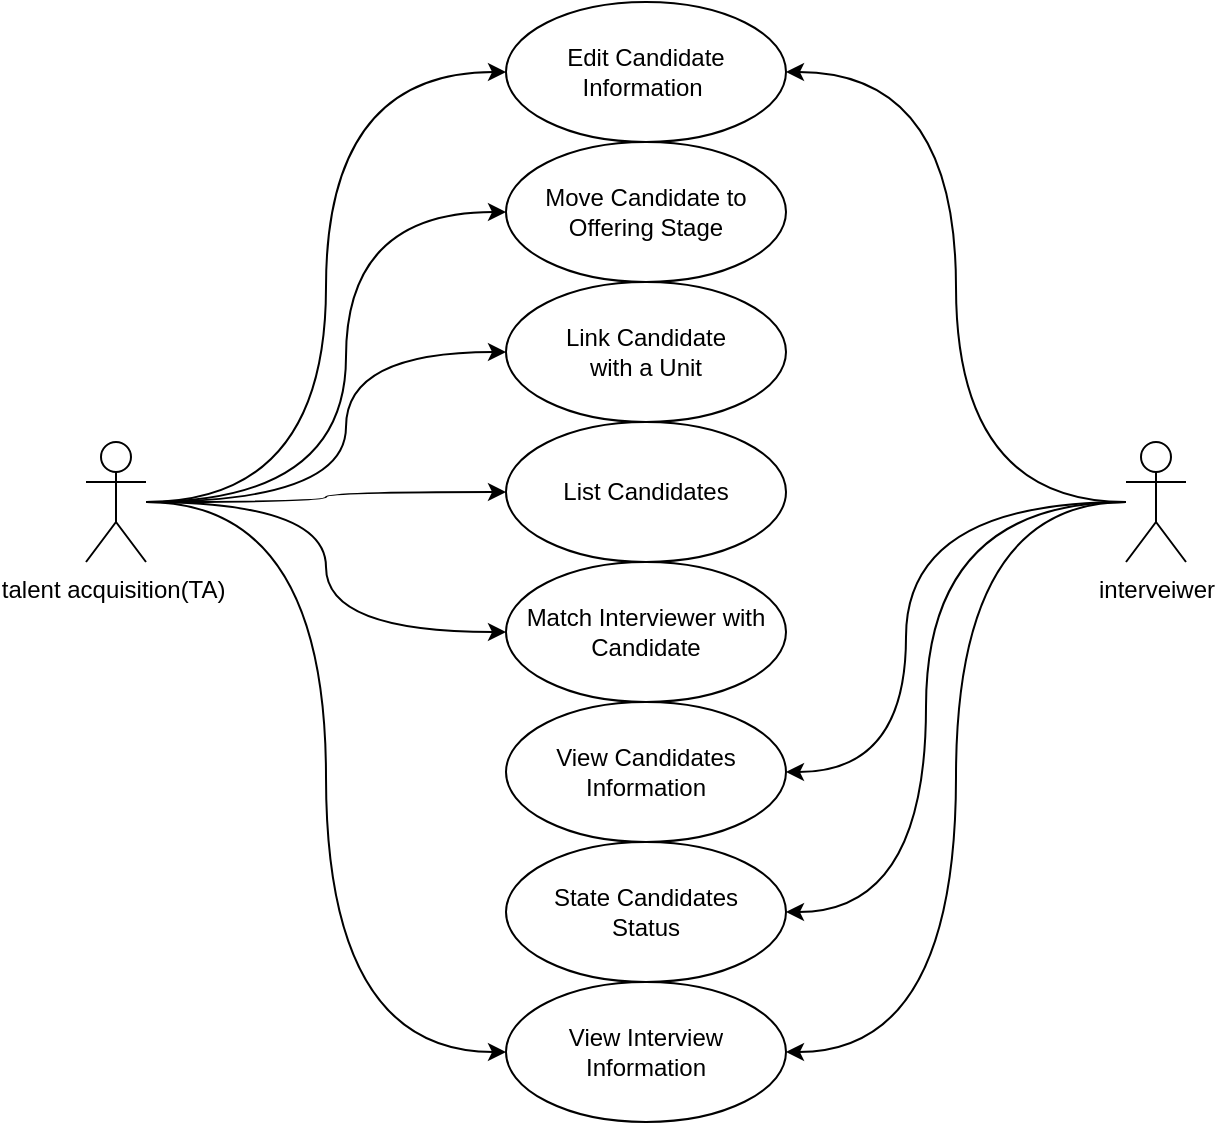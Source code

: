<mxfile version="17.2.3" type="device"><diagram id="q8MuGncgM3hkRWfYSZbh" name="Page-1"><mxGraphModel dx="1221" dy="634" grid="1" gridSize="10" guides="1" tooltips="1" connect="1" arrows="1" fold="1" page="1" pageScale="1" pageWidth="827" pageHeight="1169" math="0" shadow="0"><root><mxCell id="0"/><mxCell id="1" parent="0"/><mxCell id="neF3ugSvWcVo7WC2OyOt-4" style="edgeStyle=orthogonalEdgeStyle;rounded=0;orthogonalLoop=1;jettySize=auto;html=1;entryX=1;entryY=0.5;entryDx=0;entryDy=0;curved=1;" edge="1" parent="1" source="NK1t19kndQQ_iP2dekwx-1" target="NK1t19kndQQ_iP2dekwx-6"><mxGeometry relative="1" as="geometry"/></mxCell><mxCell id="neF3ugSvWcVo7WC2OyOt-11" style="edgeStyle=orthogonalEdgeStyle;rounded=0;orthogonalLoop=1;jettySize=auto;html=1;entryX=1;entryY=0.5;entryDx=0;entryDy=0;elbow=vertical;curved=1;" edge="1" parent="1" source="NK1t19kndQQ_iP2dekwx-1" target="NK1t19kndQQ_iP2dekwx-11"><mxGeometry relative="1" as="geometry"/></mxCell><mxCell id="neF3ugSvWcVo7WC2OyOt-13" style="edgeStyle=orthogonalEdgeStyle;rounded=0;orthogonalLoop=1;jettySize=auto;html=1;entryX=1;entryY=0.5;entryDx=0;entryDy=0;elbow=vertical;curved=1;" edge="1" parent="1" source="NK1t19kndQQ_iP2dekwx-1" target="NK1t19kndQQ_iP2dekwx-12"><mxGeometry relative="1" as="geometry"><Array as="points"><mxPoint x="500" y="250"/><mxPoint x="500" y="455"/></Array></mxGeometry></mxCell><mxCell id="neF3ugSvWcVo7WC2OyOt-14" style="edgeStyle=orthogonalEdgeStyle;rounded=0;orthogonalLoop=1;jettySize=auto;html=1;entryX=1;entryY=0.5;entryDx=0;entryDy=0;elbow=vertical;curved=1;" edge="1" parent="1" source="NK1t19kndQQ_iP2dekwx-1" target="NK1t19kndQQ_iP2dekwx-10"><mxGeometry relative="1" as="geometry"><Array as="points"><mxPoint x="490" y="250"/><mxPoint x="490" y="385"/></Array></mxGeometry></mxCell><mxCell id="NK1t19kndQQ_iP2dekwx-1" value="interveiwer" style="shape=umlActor;verticalLabelPosition=bottom;verticalAlign=top;html=1;outlineConnect=0;rounded=0;" parent="1" vertex="1"><mxGeometry x="600" y="220" width="30" height="60" as="geometry"/></mxCell><mxCell id="neF3ugSvWcVo7WC2OyOt-3" style="edgeStyle=orthogonalEdgeStyle;rounded=0;orthogonalLoop=1;jettySize=auto;html=1;entryX=0;entryY=0.5;entryDx=0;entryDy=0;curved=1;" edge="1" parent="1" source="NK1t19kndQQ_iP2dekwx-2" target="NK1t19kndQQ_iP2dekwx-6"><mxGeometry relative="1" as="geometry"/></mxCell><mxCell id="neF3ugSvWcVo7WC2OyOt-5" style="edgeStyle=orthogonalEdgeStyle;rounded=0;orthogonalLoop=1;jettySize=auto;html=1;entryX=0;entryY=0.5;entryDx=0;entryDy=0;elbow=vertical;curved=1;" edge="1" parent="1" source="NK1t19kndQQ_iP2dekwx-2" target="NK1t19kndQQ_iP2dekwx-7"><mxGeometry relative="1" as="geometry"><Array as="points"><mxPoint x="210" y="250"/><mxPoint x="210" y="105"/></Array></mxGeometry></mxCell><mxCell id="neF3ugSvWcVo7WC2OyOt-6" style="edgeStyle=orthogonalEdgeStyle;rounded=0;orthogonalLoop=1;jettySize=auto;html=1;entryX=0;entryY=0.5;entryDx=0;entryDy=0;elbow=vertical;curved=1;" edge="1" parent="1" source="NK1t19kndQQ_iP2dekwx-2" target="NK1t19kndQQ_iP2dekwx-5"><mxGeometry relative="1" as="geometry"><Array as="points"><mxPoint x="210" y="250"/><mxPoint x="210" y="175"/></Array></mxGeometry></mxCell><mxCell id="neF3ugSvWcVo7WC2OyOt-7" style="edgeStyle=orthogonalEdgeStyle;rounded=0;orthogonalLoop=1;jettySize=auto;html=1;entryX=0;entryY=0.5;entryDx=0;entryDy=0;elbow=vertical;curved=1;" edge="1" parent="1" source="NK1t19kndQQ_iP2dekwx-2" target="NK1t19kndQQ_iP2dekwx-8"><mxGeometry relative="1" as="geometry"/></mxCell><mxCell id="neF3ugSvWcVo7WC2OyOt-8" style="edgeStyle=orthogonalEdgeStyle;rounded=0;orthogonalLoop=1;jettySize=auto;html=1;entryX=0;entryY=0.5;entryDx=0;entryDy=0;elbow=vertical;curved=1;" edge="1" parent="1" source="NK1t19kndQQ_iP2dekwx-2" target="NK1t19kndQQ_iP2dekwx-9"><mxGeometry relative="1" as="geometry"/></mxCell><mxCell id="neF3ugSvWcVo7WC2OyOt-12" style="edgeStyle=orthogonalEdgeStyle;rounded=0;orthogonalLoop=1;jettySize=auto;html=1;entryX=0;entryY=0.5;entryDx=0;entryDy=0;elbow=vertical;curved=1;" edge="1" parent="1" source="NK1t19kndQQ_iP2dekwx-2" target="NK1t19kndQQ_iP2dekwx-11"><mxGeometry relative="1" as="geometry"/></mxCell><mxCell id="NK1t19kndQQ_iP2dekwx-2" value="talent acquisition(TA)&amp;nbsp;" style="shape=umlActor;verticalLabelPosition=bottom;verticalAlign=top;html=1;outlineConnect=0;rounded=0;" parent="1" vertex="1"><mxGeometry x="80" y="220" width="30" height="60" as="geometry"/></mxCell><mxCell id="NK1t19kndQQ_iP2dekwx-5" value="Link Candidate&lt;br&gt;&amp;nbsp;with a Unit&amp;nbsp;" style="ellipse;whiteSpace=wrap;html=1;rounded=0;" parent="1" vertex="1"><mxGeometry x="290" y="140" width="140" height="70" as="geometry"/></mxCell><mxCell id="NK1t19kndQQ_iP2dekwx-6" value="Edit Candidate&lt;br&gt;Information&amp;nbsp;" style="ellipse;whiteSpace=wrap;html=1;rounded=0;" parent="1" vertex="1"><mxGeometry x="290" width="140" height="70" as="geometry"/></mxCell><mxCell id="NK1t19kndQQ_iP2dekwx-7" value="Move Candidate to Offering Stage" style="ellipse;whiteSpace=wrap;html=1;rounded=0;" parent="1" vertex="1"><mxGeometry x="290" y="70" width="140" height="70" as="geometry"/></mxCell><mxCell id="NK1t19kndQQ_iP2dekwx-8" value="List Candidates" style="ellipse;whiteSpace=wrap;html=1;rounded=0;" parent="1" vertex="1"><mxGeometry x="290" y="210" width="140" height="70" as="geometry"/></mxCell><mxCell id="NK1t19kndQQ_iP2dekwx-9" value="Match Interviewer with Candidate" style="ellipse;whiteSpace=wrap;html=1;rounded=0;" parent="1" vertex="1"><mxGeometry x="290" y="280" width="140" height="70" as="geometry"/></mxCell><mxCell id="NK1t19kndQQ_iP2dekwx-10" value="View Candidates&lt;br&gt;Information" style="ellipse;whiteSpace=wrap;html=1;rounded=0;" parent="1" vertex="1"><mxGeometry x="290" y="350" width="140" height="70" as="geometry"/></mxCell><mxCell id="NK1t19kndQQ_iP2dekwx-11" value="View Interview&lt;br&gt;Information" style="ellipse;whiteSpace=wrap;html=1;rounded=0;" parent="1" vertex="1"><mxGeometry x="290" y="490" width="140" height="70" as="geometry"/></mxCell><mxCell id="NK1t19kndQQ_iP2dekwx-12" value="State Candidates&lt;br&gt;Status" style="ellipse;whiteSpace=wrap;html=1;rounded=0;" parent="1" vertex="1"><mxGeometry x="290" y="420" width="140" height="70" as="geometry"/></mxCell></root></mxGraphModel></diagram></mxfile>